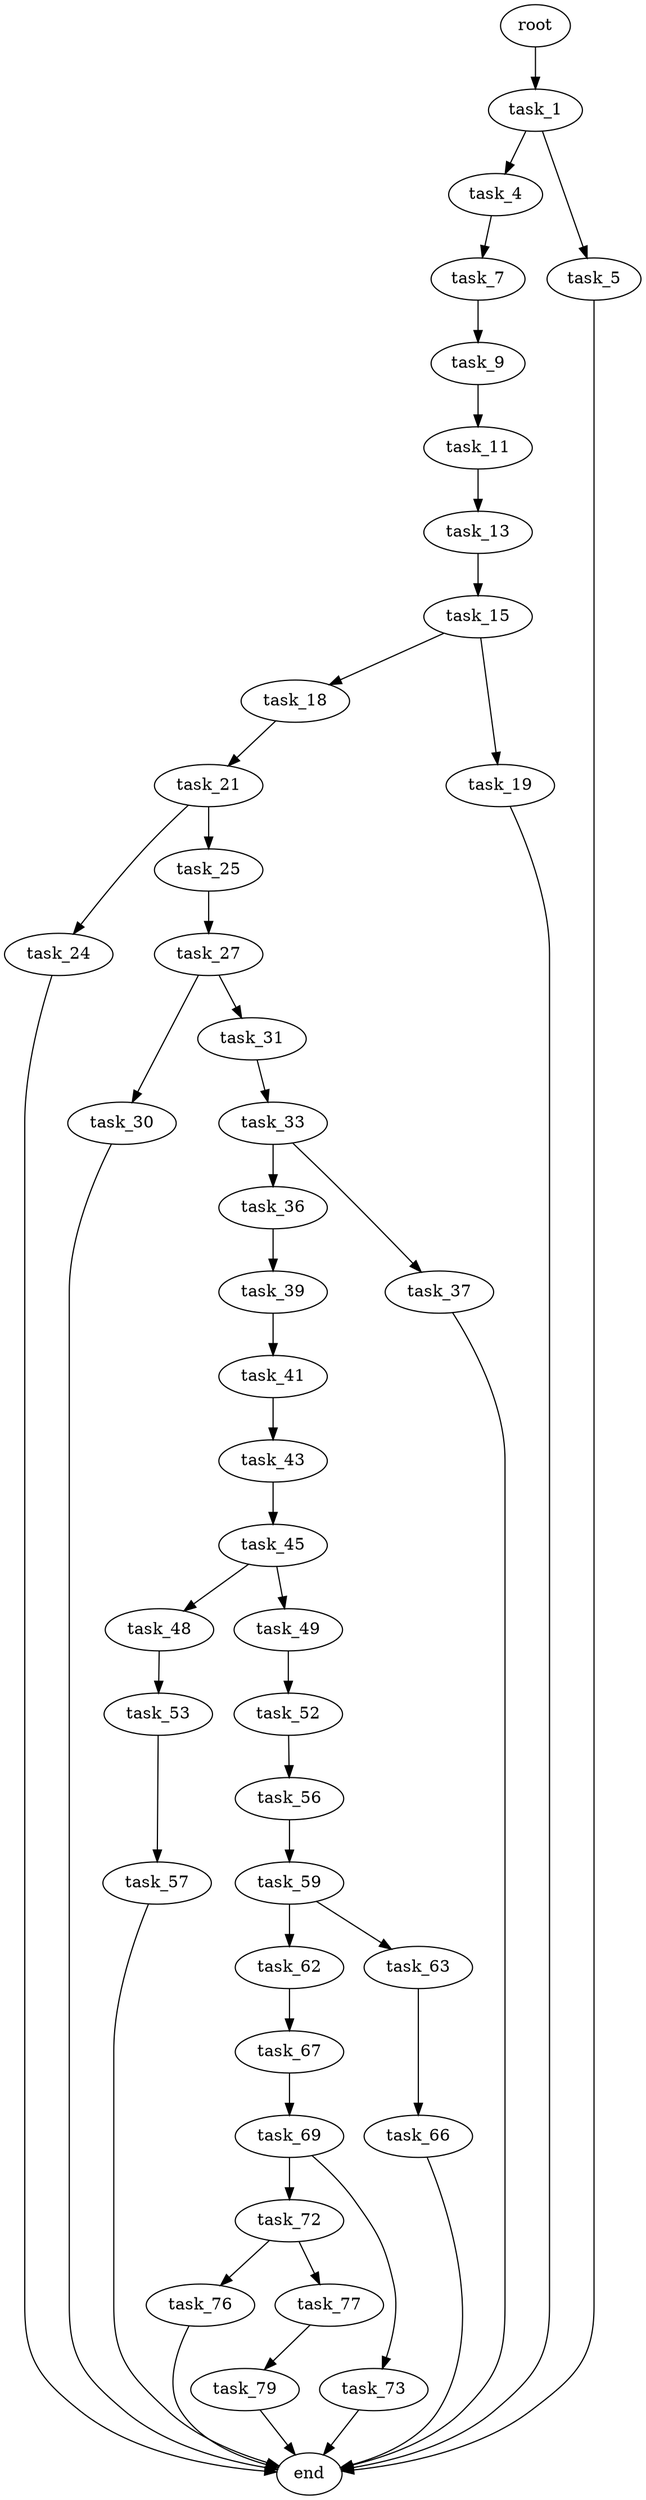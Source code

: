 digraph G {
  root [size="0.000000"];
  task_1 [size="91488926385.000000"];
  task_4 [size="6118045196.000000"];
  task_5 [size="15766234138.000000"];
  task_7 [size="782757789696.000000"];
  end [size="0.000000"];
  task_9 [size="8589934592.000000"];
  task_11 [size="8589934592.000000"];
  task_13 [size="121818881396.000000"];
  task_15 [size="8589934592.000000"];
  task_18 [size="58729063284.000000"];
  task_19 [size="25413791381.000000"];
  task_21 [size="19206028943.000000"];
  task_24 [size="549755813888.000000"];
  task_25 [size="45618030441.000000"];
  task_27 [size="68719476736.000000"];
  task_30 [size="38114695894.000000"];
  task_31 [size="629162790360.000000"];
  task_33 [size="368293445632.000000"];
  task_36 [size="36628445532.000000"];
  task_37 [size="1106695384461.000000"];
  task_39 [size="31174685140.000000"];
  task_41 [size="28991029248.000000"];
  task_43 [size="32438279744.000000"];
  task_45 [size="549755813888.000000"];
  task_48 [size="770402622684.000000"];
  task_49 [size="8589934592.000000"];
  task_53 [size="675408534798.000000"];
  task_52 [size="8589934592.000000"];
  task_56 [size="46960433981.000000"];
  task_57 [size="312565082975.000000"];
  task_59 [size="34264288340.000000"];
  task_62 [size="8384615188.000000"];
  task_63 [size="782757789696.000000"];
  task_67 [size="3555553813.000000"];
  task_66 [size="17168306513.000000"];
  task_69 [size="19766249569.000000"];
  task_72 [size="14621443101.000000"];
  task_73 [size="853483792928.000000"];
  task_76 [size="10330901704.000000"];
  task_77 [size="7139113741.000000"];
  task_79 [size="782757789696.000000"];

  root -> task_1 [size="1.000000"];
  task_1 -> task_4 [size="75497472.000000"];
  task_1 -> task_5 [size="75497472.000000"];
  task_4 -> task_7 [size="536870912.000000"];
  task_5 -> end [size="1.000000"];
  task_7 -> task_9 [size="679477248.000000"];
  task_9 -> task_11 [size="33554432.000000"];
  task_11 -> task_13 [size="33554432.000000"];
  task_13 -> task_15 [size="301989888.000000"];
  task_15 -> task_18 [size="33554432.000000"];
  task_15 -> task_19 [size="33554432.000000"];
  task_18 -> task_21 [size="134217728.000000"];
  task_19 -> end [size="1.000000"];
  task_21 -> task_24 [size="411041792.000000"];
  task_21 -> task_25 [size="411041792.000000"];
  task_24 -> end [size="1.000000"];
  task_25 -> task_27 [size="838860800.000000"];
  task_27 -> task_30 [size="134217728.000000"];
  task_27 -> task_31 [size="134217728.000000"];
  task_30 -> end [size="1.000000"];
  task_31 -> task_33 [size="536870912.000000"];
  task_33 -> task_36 [size="411041792.000000"];
  task_33 -> task_37 [size="411041792.000000"];
  task_36 -> task_39 [size="33554432.000000"];
  task_37 -> end [size="1.000000"];
  task_39 -> task_41 [size="536870912.000000"];
  task_41 -> task_43 [size="75497472.000000"];
  task_43 -> task_45 [size="838860800.000000"];
  task_45 -> task_48 [size="536870912.000000"];
  task_45 -> task_49 [size="536870912.000000"];
  task_48 -> task_53 [size="679477248.000000"];
  task_49 -> task_52 [size="33554432.000000"];
  task_53 -> task_57 [size="679477248.000000"];
  task_52 -> task_56 [size="33554432.000000"];
  task_56 -> task_59 [size="838860800.000000"];
  task_57 -> end [size="1.000000"];
  task_59 -> task_62 [size="679477248.000000"];
  task_59 -> task_63 [size="679477248.000000"];
  task_62 -> task_67 [size="838860800.000000"];
  task_63 -> task_66 [size="679477248.000000"];
  task_67 -> task_69 [size="411041792.000000"];
  task_66 -> end [size="1.000000"];
  task_69 -> task_72 [size="838860800.000000"];
  task_69 -> task_73 [size="838860800.000000"];
  task_72 -> task_76 [size="679477248.000000"];
  task_72 -> task_77 [size="679477248.000000"];
  task_73 -> end [size="1.000000"];
  task_76 -> end [size="1.000000"];
  task_77 -> task_79 [size="209715200.000000"];
  task_79 -> end [size="1.000000"];
}
